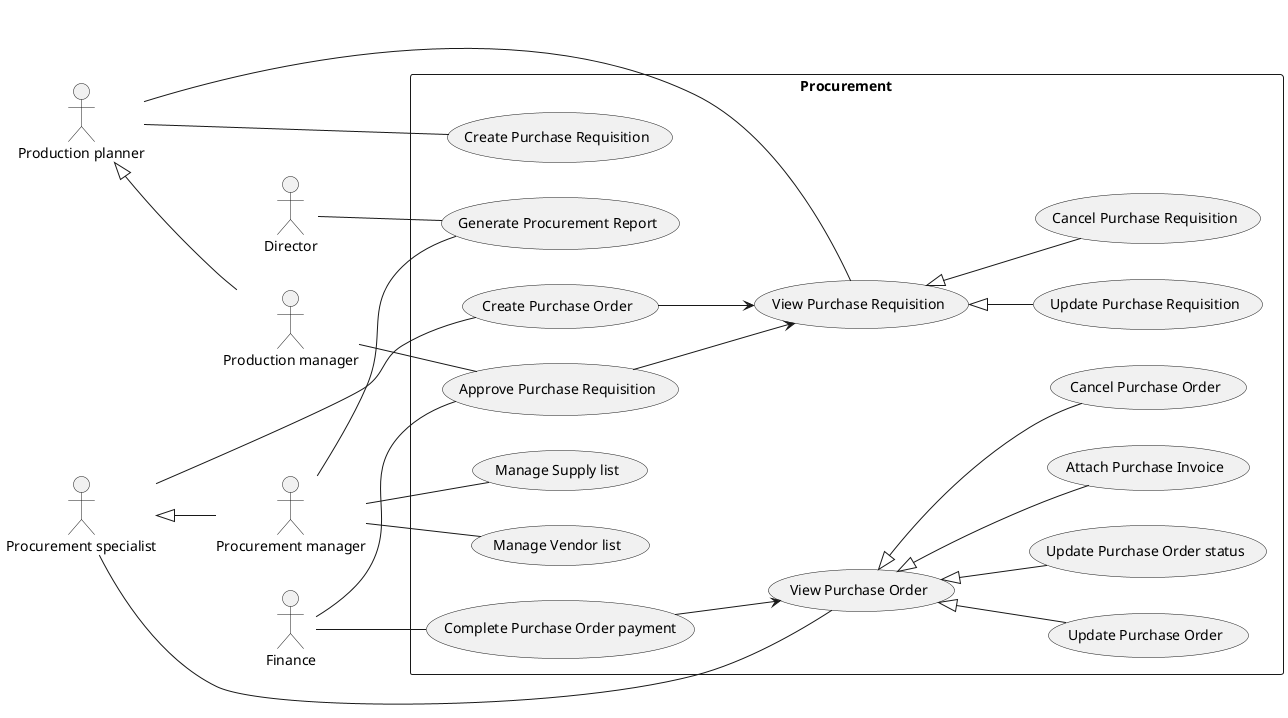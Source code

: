 @startuml Procurement
left to right direction

:Director: as d
:Finance: as f

:Production planner: as pp
:Production manager: as prm
pp <|-- prm

:Procurement manager: as pm
:Procurement specialist: as ps
ps <|-- pm

rectangle Procurement {
    pp -- (Create Purchase Requisition)
    pp -- (View Purchase Requisition)
    (View Purchase Requisition) <|-- (Update Purchase Requisition)
    (View Purchase Requisition) <|-- (Cancel Purchase Requisition)
    f -- (Approve Purchase Requisition)
    prm -- (Approve Purchase Requisition)
    (Approve Purchase Requisition) --> (View Purchase Requisition)

    ps -- (Create Purchase Order)
    (Create Purchase Order) --> (View Purchase Requisition)
    ps -- (View Purchase Order)
    (View Purchase Order) <|-- (Update Purchase Order)
    (View Purchase Order) <|-- (Update Purchase Order status)
    (View Purchase Order) <|-- (Attach Purchase Invoice)
    (View Purchase Order) <|-- (Cancel Purchase Order)
    f -- (Complete Purchase Order payment)
    (Complete Purchase Order payment) --> (View Purchase Order)

    pm -- (Manage Vendor list)
    pm -- (Manage Supply list)

    pm -- (Generate Procurement Report)
    d -- (Generate Procurement Report)
}
@enduml